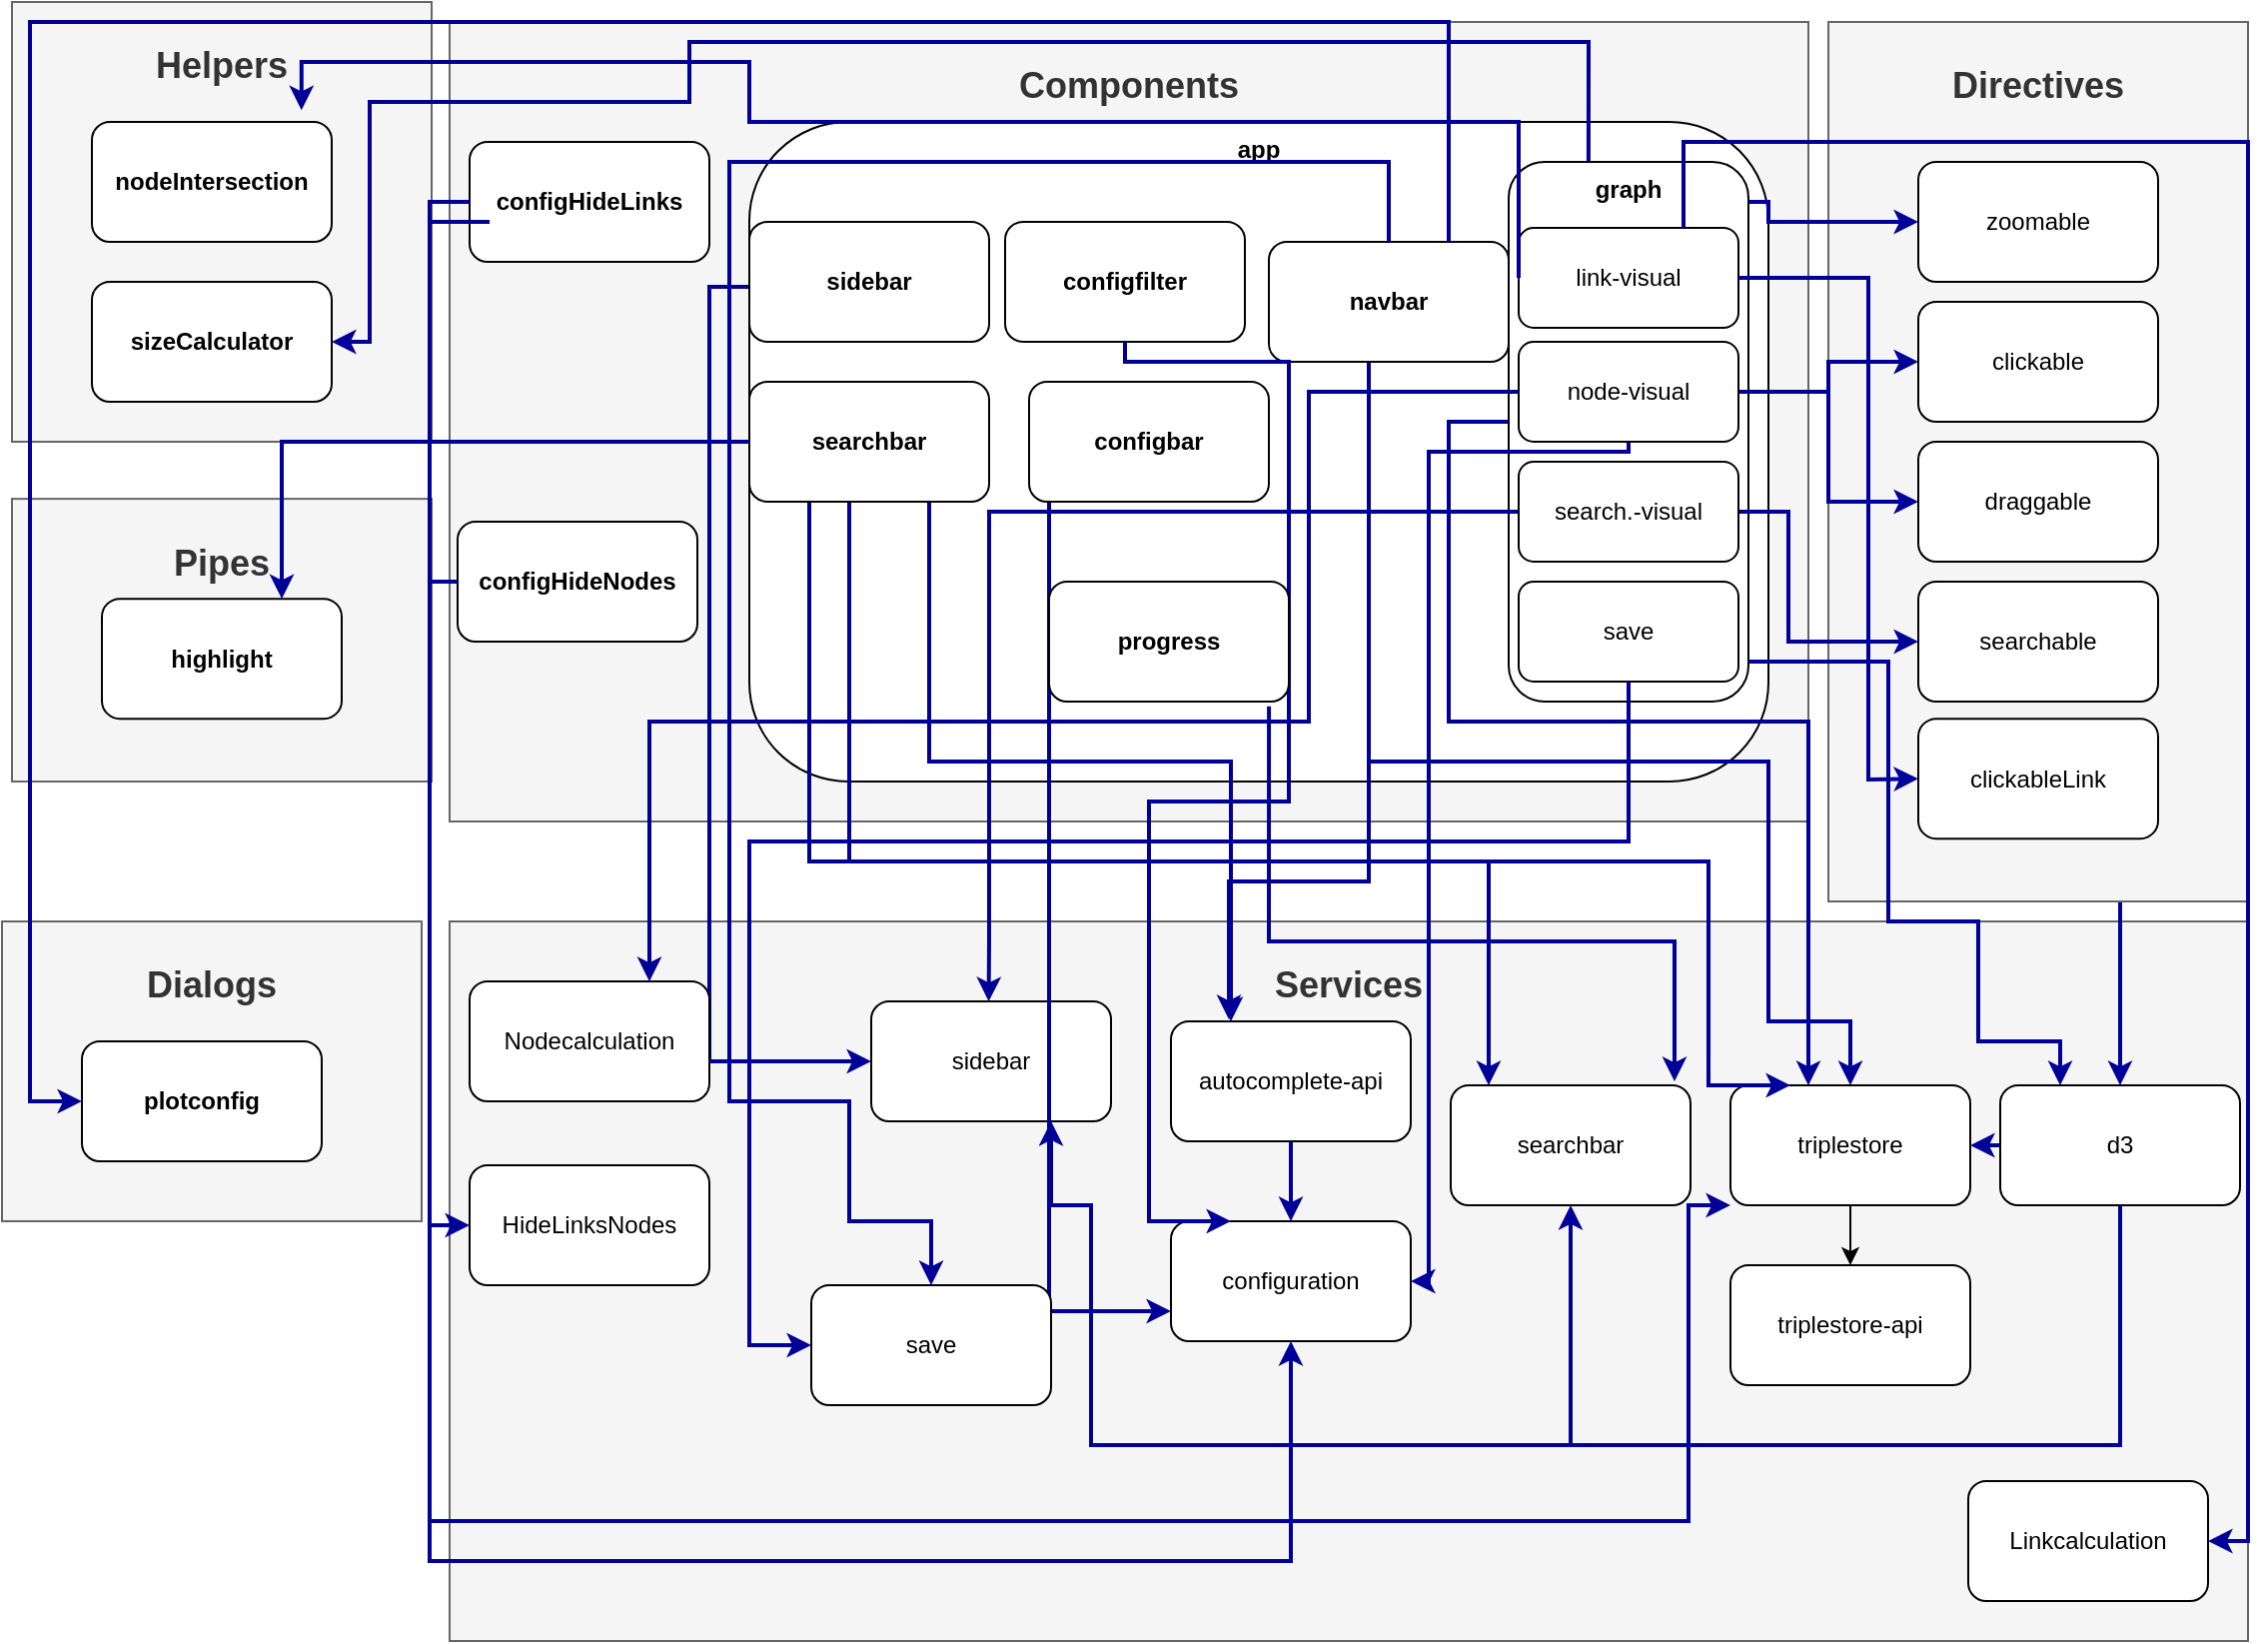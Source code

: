 <mxfile version="13.1.1" type="device"><diagram id="54YbkO0RySxERlHjCzH0" name="Page-1"><mxGraphModel dx="1770" dy="494" grid="1" gridSize="10" guides="1" tooltips="1" connect="1" arrows="1" fold="1" page="1" pageScale="1" pageWidth="850" pageHeight="1100" math="0" shadow="0"><root><mxCell id="0"/><mxCell id="1" parent="0"/><mxCell id="jTFnBsbxdXMFPvZb_cLg-2" value="&lt;h2&gt;Services&lt;/h2&gt;" style="rounded=0;whiteSpace=wrap;html=1;verticalAlign=top;fillColor=#f5f5f5;strokeColor=#666666;fontColor=#333333;" parent="1" vertex="1"><mxGeometry x="-90" y="490" width="900" height="360" as="geometry"/></mxCell><mxCell id="jTFnBsbxdXMFPvZb_cLg-3" value="&lt;h2&gt;Components&lt;/h2&gt;" style="rounded=0;whiteSpace=wrap;html=1;verticalAlign=top;fillColor=#f5f5f5;strokeColor=#666666;fontColor=#333333;" parent="1" vertex="1"><mxGeometry x="-90" y="40" width="680" height="400" as="geometry"/></mxCell><mxCell id="6nS-SQIP3K69Exbwm66q-2" style="edgeStyle=orthogonalEdgeStyle;rounded=0;orthogonalLoop=1;jettySize=auto;html=1;exitX=0;exitY=0.25;exitDx=0;exitDy=0;entryX=0;entryY=0.5;entryDx=0;entryDy=0;strokeColor=#000099;strokeWidth=2;" parent="1" source="jTFnBsbxdXMFPvZb_cLg-4" target="jTFnBsbxdXMFPvZb_cLg-18" edge="1"><mxGeometry relative="1" as="geometry"/></mxCell><mxCell id="jTFnBsbxdXMFPvZb_cLg-4" value="app" style="rounded=1;whiteSpace=wrap;html=1;verticalAlign=top;fontStyle=1" parent="1" vertex="1"><mxGeometry x="60" y="90" width="510" height="330" as="geometry"/></mxCell><mxCell id="OLJh2h1RYZzJXARUvzsr-5" style="edgeStyle=orthogonalEdgeStyle;rounded=0;orthogonalLoop=1;jettySize=auto;html=1;strokeColor=#000099;strokeWidth=2;" parent="1" source="jTFnBsbxdXMFPvZb_cLg-5" edge="1"><mxGeometry relative="1" as="geometry"><Array as="points"><mxPoint x="370" y="470"/><mxPoint x="300" y="470"/><mxPoint x="300" y="539"/></Array><mxPoint x="300" y="539" as="targetPoint"/></mxGeometry></mxCell><mxCell id="OLJh2h1RYZzJXARUvzsr-8" style="edgeStyle=orthogonalEdgeStyle;rounded=0;orthogonalLoop=1;jettySize=auto;html=1;exitX=0.656;exitY=1.005;exitDx=0;exitDy=0;entryX=0.5;entryY=0;entryDx=0;entryDy=0;strokeColor=#000099;strokeWidth=2;exitPerimeter=0;" parent="1" source="jTFnBsbxdXMFPvZb_cLg-5" target="jTFnBsbxdXMFPvZb_cLg-6" edge="1"><mxGeometry relative="1" as="geometry"><Array as="points"><mxPoint x="399" y="180"/><mxPoint x="370" y="180"/><mxPoint x="370" y="410"/><mxPoint x="570" y="410"/><mxPoint x="570" y="540"/><mxPoint x="611" y="540"/></Array></mxGeometry></mxCell><mxCell id="jTFnBsbxdXMFPvZb_cLg-5" value="navbar" style="rounded=1;whiteSpace=wrap;html=1;fontStyle=1" parent="1" vertex="1"><mxGeometry x="320" y="150" width="120" height="60" as="geometry"/></mxCell><mxCell id="jTFnBsbxdXMFPvZb_cLg-33" style="edgeStyle=orthogonalEdgeStyle;rounded=0;orthogonalLoop=1;jettySize=auto;html=1;exitX=0.5;exitY=1;exitDx=0;exitDy=0;entryX=0.5;entryY=0;entryDx=0;entryDy=0;" parent="1" source="jTFnBsbxdXMFPvZb_cLg-6" target="jTFnBsbxdXMFPvZb_cLg-16" edge="1"><mxGeometry relative="1" as="geometry"/></mxCell><mxCell id="jTFnBsbxdXMFPvZb_cLg-6" value="triplestore" style="rounded=1;whiteSpace=wrap;html=1;" parent="1" vertex="1"><mxGeometry x="551" y="572" width="120" height="60" as="geometry"/></mxCell><mxCell id="jTFnBsbxdXMFPvZb_cLg-7" value="sidebar" style="rounded=1;whiteSpace=wrap;html=1;fontStyle=1" parent="1" vertex="1"><mxGeometry x="60" y="140" width="120" height="60" as="geometry"/></mxCell><mxCell id="O855kjGVJyxnjEWdtm1V-2" style="edgeStyle=orthogonalEdgeStyle;rounded=0;orthogonalLoop=1;jettySize=auto;html=1;strokeColor=#000099;strokeWidth=2;" parent="1" source="jTFnBsbxdXMFPvZb_cLg-8" target="jTFnBsbxdXMFPvZb_cLg-6" edge="1"><mxGeometry relative="1" as="geometry"><Array as="points"><mxPoint x="410" y="240"/><mxPoint x="410" y="390"/><mxPoint x="590" y="390"/></Array></mxGeometry></mxCell><mxCell id="jTFnBsbxdXMFPvZb_cLg-8" value="graph" style="rounded=1;whiteSpace=wrap;html=1;verticalAlign=top;fontStyle=1" parent="1" vertex="1"><mxGeometry x="440" y="110" width="120" height="270" as="geometry"/></mxCell><mxCell id="jTFnBsbxdXMFPvZb_cLg-35" style="edgeStyle=orthogonalEdgeStyle;rounded=0;orthogonalLoop=1;jettySize=auto;html=1;entryX=0.5;entryY=0;entryDx=0;entryDy=0;fillColor=#f8cecc;strokeColor=#000099;strokeWidth=2;" parent="1" source="jTFnBsbxdXMFPvZb_cLg-9" target="jTFnBsbxdXMFPvZb_cLg-15" edge="1"><mxGeometry relative="1" as="geometry"><Array as="points"><mxPoint x="705" y="390"/><mxPoint x="705" y="390"/></Array></mxGeometry></mxCell><mxCell id="jTFnBsbxdXMFPvZb_cLg-9" value="&lt;h2&gt;Directives&lt;/h2&gt;" style="rounded=0;whiteSpace=wrap;html=1;verticalAlign=top;fillColor=#f5f5f5;strokeColor=#666666;fontColor=#333333;" parent="1" vertex="1"><mxGeometry x="600" y="40" width="210" height="440" as="geometry"/></mxCell><mxCell id="jTFnBsbxdXMFPvZb_cLg-10" value="link-visual" style="rounded=1;whiteSpace=wrap;html=1;" parent="1" vertex="1"><mxGeometry x="445" y="143" width="110" height="50" as="geometry"/></mxCell><mxCell id="OLJh2h1RYZzJXARUvzsr-12" style="edgeStyle=orthogonalEdgeStyle;rounded=0;orthogonalLoop=1;jettySize=auto;html=1;exitX=1;exitY=0.5;exitDx=0;exitDy=0;entryX=0;entryY=0.5;entryDx=0;entryDy=0;strokeColor=#000099;strokeWidth=2;" parent="1" source="jTFnBsbxdXMFPvZb_cLg-11" target="jTFnBsbxdXMFPvZb_cLg-13" edge="1"><mxGeometry relative="1" as="geometry"/></mxCell><mxCell id="OLJh2h1RYZzJXARUvzsr-13" style="edgeStyle=orthogonalEdgeStyle;rounded=0;orthogonalLoop=1;jettySize=auto;html=1;exitX=1;exitY=0.5;exitDx=0;exitDy=0;entryX=0;entryY=0.5;entryDx=0;entryDy=0;strokeColor=#000099;strokeWidth=2;" parent="1" source="jTFnBsbxdXMFPvZb_cLg-11" target="jTFnBsbxdXMFPvZb_cLg-12" edge="1"><mxGeometry relative="1" as="geometry"/></mxCell><mxCell id="6nS-SQIP3K69Exbwm66q-5" style="edgeStyle=orthogonalEdgeStyle;rounded=0;orthogonalLoop=1;jettySize=auto;html=1;entryX=1;entryY=0.5;entryDx=0;entryDy=0;strokeColor=#000099;strokeWidth=2;" parent="1" source="jTFnBsbxdXMFPvZb_cLg-11" target="6nS-SQIP3K69Exbwm66q-3" edge="1"><mxGeometry relative="1" as="geometry"><Array as="points"><mxPoint x="500" y="255"/><mxPoint x="400" y="255"/><mxPoint x="400" y="670"/></Array></mxGeometry></mxCell><mxCell id="jTFnBsbxdXMFPvZb_cLg-11" value="node-visual" style="rounded=1;whiteSpace=wrap;html=1;" parent="1" vertex="1"><mxGeometry x="445" y="200" width="110" height="50" as="geometry"/></mxCell><mxCell id="jTFnBsbxdXMFPvZb_cLg-12" value="clickable" style="rounded=1;whiteSpace=wrap;html=1;" parent="1" vertex="1"><mxGeometry x="645" y="180" width="120" height="60" as="geometry"/></mxCell><mxCell id="jTFnBsbxdXMFPvZb_cLg-13" value="draggable" style="rounded=1;whiteSpace=wrap;html=1;" parent="1" vertex="1"><mxGeometry x="645" y="250" width="120" height="60" as="geometry"/></mxCell><mxCell id="jTFnBsbxdXMFPvZb_cLg-14" value="zoomable" style="rounded=1;whiteSpace=wrap;html=1;" parent="1" vertex="1"><mxGeometry x="645" y="110" width="120" height="60" as="geometry"/></mxCell><mxCell id="A8jIZXaJkqhA3dFd9uMA-1" style="edgeStyle=orthogonalEdgeStyle;rounded=0;orthogonalLoop=1;jettySize=auto;html=1;entryX=0.75;entryY=1;entryDx=0;entryDy=0;strokeWidth=2;strokeColor=#000099;" parent="1" source="jTFnBsbxdXMFPvZb_cLg-15" target="jTFnBsbxdXMFPvZb_cLg-18" edge="1"><mxGeometry relative="1" as="geometry"><Array as="points"><mxPoint x="746" y="752"/><mxPoint x="231" y="752"/><mxPoint x="231" y="632"/><mxPoint x="211" y="632"/></Array></mxGeometry></mxCell><mxCell id="A8jIZXaJkqhA3dFd9uMA-3" style="edgeStyle=orthogonalEdgeStyle;rounded=0;orthogonalLoop=1;jettySize=auto;html=1;exitX=0;exitY=0.5;exitDx=0;exitDy=0;entryX=1;entryY=0.5;entryDx=0;entryDy=0;strokeColor=#000099;strokeWidth=2;" parent="1" source="jTFnBsbxdXMFPvZb_cLg-15" target="jTFnBsbxdXMFPvZb_cLg-6" edge="1"><mxGeometry relative="1" as="geometry"/></mxCell><mxCell id="A8jIZXaJkqhA3dFd9uMA-4" style="edgeStyle=orthogonalEdgeStyle;rounded=0;orthogonalLoop=1;jettySize=auto;html=1;exitX=0.5;exitY=1;exitDx=0;exitDy=0;entryX=0.5;entryY=1;entryDx=0;entryDy=0;strokeColor=#000099;strokeWidth=2;" parent="1" source="jTFnBsbxdXMFPvZb_cLg-15" target="OLJh2h1RYZzJXARUvzsr-3" edge="1"><mxGeometry relative="1" as="geometry"><Array as="points"><mxPoint x="746" y="752"/><mxPoint x="471" y="752"/></Array></mxGeometry></mxCell><mxCell id="jTFnBsbxdXMFPvZb_cLg-15" value="d3" style="rounded=1;whiteSpace=wrap;html=1;" parent="1" vertex="1"><mxGeometry x="686" y="572" width="120" height="60" as="geometry"/></mxCell><mxCell id="jTFnBsbxdXMFPvZb_cLg-16" value="triplestore-api" style="rounded=1;whiteSpace=wrap;html=1;" parent="1" vertex="1"><mxGeometry x="551" y="662" width="120" height="60" as="geometry"/></mxCell><mxCell id="7C4PNPLTcUXmEPxO6uhW-12" value="" style="edgeStyle=orthogonalEdgeStyle;rounded=0;orthogonalLoop=1;jettySize=auto;html=1;strokeColor=#000099;strokeWidth=2;" parent="1" source="jTFnBsbxdXMFPvZb_cLg-17" target="6nS-SQIP3K69Exbwm66q-3" edge="1"><mxGeometry relative="1" as="geometry"/></mxCell><mxCell id="jTFnBsbxdXMFPvZb_cLg-17" value="autocomplete-api" style="rounded=1;whiteSpace=wrap;html=1;" parent="1" vertex="1"><mxGeometry x="271" y="540" width="120" height="60" as="geometry"/></mxCell><mxCell id="jTFnBsbxdXMFPvZb_cLg-18" value="sidebar" style="rounded=1;whiteSpace=wrap;html=1;" parent="1" vertex="1"><mxGeometry x="121" y="530" width="120" height="60" as="geometry"/></mxCell><mxCell id="jTFnBsbxdXMFPvZb_cLg-30" style="edgeStyle=orthogonalEdgeStyle;rounded=0;orthogonalLoop=1;jettySize=auto;html=1;fillColor=#f8cecc;strokeColor=#000099;strokeWidth=2;" parent="1" target="jTFnBsbxdXMFPvZb_cLg-14" edge="1"><mxGeometry relative="1" as="geometry"><Array as="points"><mxPoint x="570" y="130"/><mxPoint x="570" y="140"/></Array><mxPoint x="560" y="130" as="sourcePoint"/></mxGeometry></mxCell><mxCell id="OLJh2h1RYZzJXARUvzsr-11" style="edgeStyle=orthogonalEdgeStyle;rounded=0;orthogonalLoop=1;jettySize=auto;html=1;entryX=0;entryY=0.5;entryDx=0;entryDy=0;strokeColor=#000099;strokeWidth=2;" parent="1" source="OLJh2h1RYZzJXARUvzsr-1" target="OLJh2h1RYZzJXARUvzsr-10" edge="1"><mxGeometry relative="1" as="geometry"><Array as="points"><mxPoint x="580" y="285"/><mxPoint x="580" y="350"/></Array></mxGeometry></mxCell><mxCell id="A8jIZXaJkqhA3dFd9uMA-2" style="edgeStyle=orthogonalEdgeStyle;rounded=0;orthogonalLoop=1;jettySize=auto;html=1;entryX=0.49;entryY=0;entryDx=0;entryDy=0;strokeColor=#000099;strokeWidth=2;entryPerimeter=0;" parent="1" source="OLJh2h1RYZzJXARUvzsr-1" target="jTFnBsbxdXMFPvZb_cLg-18" edge="1"><mxGeometry relative="1" as="geometry"><Array as="points"><mxPoint x="180" y="285"/><mxPoint x="180" y="500"/><mxPoint x="180" y="500"/></Array></mxGeometry></mxCell><mxCell id="OLJh2h1RYZzJXARUvzsr-1" value="search.-visual" style="rounded=1;whiteSpace=wrap;html=1;" parent="1" vertex="1"><mxGeometry x="445" y="260" width="110" height="50" as="geometry"/></mxCell><mxCell id="OLJh2h1RYZzJXARUvzsr-7" style="edgeStyle=orthogonalEdgeStyle;rounded=0;orthogonalLoop=1;jettySize=auto;html=1;strokeColor=#000099;strokeWidth=2;" parent="1" source="OLJh2h1RYZzJXARUvzsr-2" target="OLJh2h1RYZzJXARUvzsr-3" edge="1"><mxGeometry relative="1" as="geometry"><Array as="points"><mxPoint x="90" y="460"/><mxPoint x="430" y="460"/></Array></mxGeometry></mxCell><mxCell id="OLJh2h1RYZzJXARUvzsr-9" style="edgeStyle=orthogonalEdgeStyle;rounded=0;orthogonalLoop=1;jettySize=auto;html=1;entryX=0.25;entryY=0;entryDx=0;entryDy=0;strokeColor=#000099;strokeWidth=2;" parent="1" source="OLJh2h1RYZzJXARUvzsr-2" target="jTFnBsbxdXMFPvZb_cLg-6" edge="1"><mxGeometry relative="1" as="geometry"><Array as="points"><mxPoint x="110" y="460"/><mxPoint x="540" y="460"/></Array></mxGeometry></mxCell><mxCell id="bMMxnG35bNJzdj4pP3Fv-1" style="edgeStyle=orthogonalEdgeStyle;rounded=0;orthogonalLoop=1;jettySize=auto;html=1;entryX=0.25;entryY=0;entryDx=0;entryDy=0;strokeColor=#000099;strokeWidth=2;exitX=0.75;exitY=1;exitDx=0;exitDy=0;" parent="1" source="OLJh2h1RYZzJXARUvzsr-2" target="jTFnBsbxdXMFPvZb_cLg-17" edge="1"><mxGeometry relative="1" as="geometry"><Array as="points"><mxPoint x="150" y="410"/><mxPoint x="301" y="410"/></Array></mxGeometry></mxCell><mxCell id="OLJh2h1RYZzJXARUvzsr-2" value="searchbar" style="rounded=1;whiteSpace=wrap;html=1;fontStyle=1" parent="1" vertex="1"><mxGeometry x="60" y="220" width="120" height="60" as="geometry"/></mxCell><mxCell id="OLJh2h1RYZzJXARUvzsr-3" value="searchbar" style="rounded=1;whiteSpace=wrap;html=1;" parent="1" vertex="1"><mxGeometry x="411" y="572" width="120" height="60" as="geometry"/></mxCell><mxCell id="O855kjGVJyxnjEWdtm1V-1" style="edgeStyle=orthogonalEdgeStyle;rounded=0;orthogonalLoop=1;jettySize=auto;html=1;entryX=0.25;entryY=0;entryDx=0;entryDy=0;strokeColor=#000099;strokeWidth=2;" parent="1" source="jTFnBsbxdXMFPvZb_cLg-8" target="jTFnBsbxdXMFPvZb_cLg-15" edge="1"><mxGeometry relative="1" as="geometry"><Array as="points"><mxPoint x="630" y="360"/><mxPoint x="630" y="490"/><mxPoint x="675" y="490"/><mxPoint x="675" y="550"/><mxPoint x="716" y="550"/></Array></mxGeometry></mxCell><mxCell id="OLJh2h1RYZzJXARUvzsr-10" value="searchable" style="rounded=1;whiteSpace=wrap;html=1;" parent="1" vertex="1"><mxGeometry x="645" y="320" width="120" height="60" as="geometry"/></mxCell><mxCell id="6nS-SQIP3K69Exbwm66q-4" style="edgeStyle=orthogonalEdgeStyle;rounded=0;orthogonalLoop=1;jettySize=auto;html=1;strokeColor=#000099;strokeWidth=2;entryX=0;entryY=0.75;entryDx=0;entryDy=0;" parent="1" source="6nS-SQIP3K69Exbwm66q-1" target="6nS-SQIP3K69Exbwm66q-3" edge="1"><mxGeometry relative="1" as="geometry"><mxPoint x="220" y="560" as="targetPoint"/><Array as="points"><mxPoint x="210" y="685"/></Array></mxGeometry></mxCell><mxCell id="6nS-SQIP3K69Exbwm66q-1" value="configbar" style="rounded=1;whiteSpace=wrap;html=1;fontStyle=1" parent="1" vertex="1"><mxGeometry x="200" y="220" width="120" height="60" as="geometry"/></mxCell><mxCell id="6nS-SQIP3K69Exbwm66q-3" value="configuration" style="rounded=1;whiteSpace=wrap;html=1;" parent="1" vertex="1"><mxGeometry x="271" y="640" width="120" height="60" as="geometry"/></mxCell><mxCell id="P1F7AzX_Wz5LeDjhY6TN-1" value="&lt;h2&gt;Helpers&lt;/h2&gt;" style="rounded=0;whiteSpace=wrap;html=1;verticalAlign=top;fillColor=#f5f5f5;strokeColor=#666666;fontColor=#333333;" parent="1" vertex="1"><mxGeometry x="-309" y="30" width="210" height="220" as="geometry"/></mxCell><mxCell id="P1F7AzX_Wz5LeDjhY6TN-3" value="nodeIntersection" style="rounded=1;whiteSpace=wrap;html=1;fontStyle=1" parent="1" vertex="1"><mxGeometry x="-269" y="90" width="120" height="60" as="geometry"/></mxCell><mxCell id="P1F7AzX_Wz5LeDjhY6TN-4" style="edgeStyle=orthogonalEdgeStyle;rounded=0;orthogonalLoop=1;jettySize=auto;html=1;exitX=0.5;exitY=1;exitDx=0;exitDy=0;" parent="1" source="P1F7AzX_Wz5LeDjhY6TN-1" target="P1F7AzX_Wz5LeDjhY6TN-1" edge="1"><mxGeometry relative="1" as="geometry"/></mxCell><mxCell id="P1F7AzX_Wz5LeDjhY6TN-7" style="edgeStyle=orthogonalEdgeStyle;rounded=0;orthogonalLoop=1;jettySize=auto;html=1;exitX=0.5;exitY=1;exitDx=0;exitDy=0;strokeColor=#000099;" parent="1" source="P1F7AzX_Wz5LeDjhY6TN-1" target="P1F7AzX_Wz5LeDjhY6TN-1" edge="1"><mxGeometry relative="1" as="geometry"/></mxCell><mxCell id="P1F7AzX_Wz5LeDjhY6TN-10" style="edgeStyle=orthogonalEdgeStyle;rounded=0;orthogonalLoop=1;jettySize=auto;html=1;exitX=0;exitY=0.5;exitDx=0;exitDy=0;entryX=0.874;entryY=-0.098;entryDx=0;entryDy=0;strokeColor=#000099;strokeWidth=2;entryPerimeter=0;" parent="1" source="jTFnBsbxdXMFPvZb_cLg-10" target="P1F7AzX_Wz5LeDjhY6TN-3" edge="1"><mxGeometry relative="1" as="geometry"><mxPoint x="-125" y="330" as="sourcePoint"/><mxPoint x="-110" y="675" as="targetPoint"/><Array as="points"><mxPoint x="445" y="90"/><mxPoint x="60" y="90"/><mxPoint x="60" y="60"/><mxPoint x="-164" y="60"/></Array></mxGeometry></mxCell><mxCell id="4lRQs8ggoMUgwUBKCQLK-1" value="sizeCalculator" style="rounded=1;whiteSpace=wrap;html=1;fontStyle=1" parent="1" vertex="1"><mxGeometry x="-269" y="170" width="120" height="60" as="geometry"/></mxCell><mxCell id="4lRQs8ggoMUgwUBKCQLK-2" style="edgeStyle=orthogonalEdgeStyle;rounded=0;orthogonalLoop=1;jettySize=auto;html=1;entryX=1;entryY=0.5;entryDx=0;entryDy=0;strokeColor=#000099;strokeWidth=2;exitX=0.333;exitY=-0.001;exitDx=0;exitDy=0;exitPerimeter=0;" parent="1" source="jTFnBsbxdXMFPvZb_cLg-8" target="4lRQs8ggoMUgwUBKCQLK-1" edge="1"><mxGeometry relative="1" as="geometry"><mxPoint x="480" y="130" as="sourcePoint"/><mxPoint x="5" y="130" as="targetPoint"/><Array as="points"><mxPoint x="480" y="50"/><mxPoint x="30" y="50"/><mxPoint x="30" y="80"/><mxPoint x="-130" y="80"/><mxPoint x="-130" y="200"/></Array></mxGeometry></mxCell><mxCell id="7C4PNPLTcUXmEPxO6uhW-1" value="configfilter" style="rounded=1;whiteSpace=wrap;html=1;fontStyle=1" parent="1" vertex="1"><mxGeometry x="188" y="140" width="120" height="60" as="geometry"/></mxCell><mxCell id="7C4PNPLTcUXmEPxO6uhW-5" style="edgeStyle=orthogonalEdgeStyle;rounded=0;orthogonalLoop=1;jettySize=auto;html=1;strokeColor=#000099;strokeWidth=2;exitX=0.5;exitY=1;exitDx=0;exitDy=0;entryX=0.25;entryY=0;entryDx=0;entryDy=0;" parent="1" source="7C4PNPLTcUXmEPxO6uhW-1" target="6nS-SQIP3K69Exbwm66q-3" edge="1"><mxGeometry relative="1" as="geometry"><mxPoint x="248" y="640" as="targetPoint"/><mxPoint x="258" y="290.0" as="sourcePoint"/><Array as="points"><mxPoint x="248" y="210"/><mxPoint x="330" y="210"/><mxPoint x="330" y="430"/><mxPoint x="260" y="430"/><mxPoint x="260" y="640"/></Array></mxGeometry></mxCell><mxCell id="7C4PNPLTcUXmEPxO6uhW-8" value="save" style="rounded=1;whiteSpace=wrap;html=1;" parent="1" vertex="1"><mxGeometry x="91" y="672" width="120" height="60" as="geometry"/></mxCell><mxCell id="7C4PNPLTcUXmEPxO6uhW-9" style="edgeStyle=orthogonalEdgeStyle;rounded=0;orthogonalLoop=1;jettySize=auto;html=1;exitX=0.5;exitY=0;exitDx=0;exitDy=0;entryX=0.5;entryY=0;entryDx=0;entryDy=0;strokeColor=#000099;strokeWidth=2;" parent="1" source="jTFnBsbxdXMFPvZb_cLg-5" target="7C4PNPLTcUXmEPxO6uhW-8" edge="1"><mxGeometry relative="1" as="geometry"><Array as="points"><mxPoint x="380" y="110"/><mxPoint x="50" y="110"/><mxPoint x="50" y="580"/><mxPoint x="110" y="580"/><mxPoint x="110" y="640"/><mxPoint x="151" y="640"/></Array><mxPoint x="408.72" y="220.3" as="sourcePoint"/><mxPoint x="580" y="490" as="targetPoint"/></mxGeometry></mxCell><mxCell id="7C4PNPLTcUXmEPxO6uhW-10" value="save" style="rounded=1;whiteSpace=wrap;html=1;" parent="1" vertex="1"><mxGeometry x="445" y="320" width="110" height="50" as="geometry"/></mxCell><mxCell id="7C4PNPLTcUXmEPxO6uhW-11" style="edgeStyle=orthogonalEdgeStyle;rounded=0;orthogonalLoop=1;jettySize=auto;html=1;strokeColor=#000099;strokeWidth=2;entryX=0;entryY=0.5;entryDx=0;entryDy=0;" parent="1" source="7C4PNPLTcUXmEPxO6uhW-10" edge="1" target="7C4PNPLTcUXmEPxO6uhW-8"><mxGeometry relative="1" as="geometry"><Array as="points"><mxPoint x="500" y="450"/><mxPoint x="60" y="450"/><mxPoint x="60" y="702"/></Array><mxPoint x="390" y="160" as="sourcePoint"/><mxPoint x="60" y="670" as="targetPoint"/></mxGeometry></mxCell><mxCell id="D93dWThfswKhNy5E1SzN-1" value="&lt;h2&gt;Pipes&lt;/h2&gt;" style="rounded=0;whiteSpace=wrap;html=1;verticalAlign=top;fillColor=#f5f5f5;strokeColor=#666666;fontColor=#333333;" parent="1" vertex="1"><mxGeometry x="-309" y="278.57" width="210" height="141.43" as="geometry"/></mxCell><mxCell id="D93dWThfswKhNy5E1SzN-2" value="highlight" style="rounded=1;whiteSpace=wrap;html=1;fontStyle=1" parent="1" vertex="1"><mxGeometry x="-264" y="328.57" width="120" height="60" as="geometry"/></mxCell><mxCell id="D93dWThfswKhNy5E1SzN-3" style="edgeStyle=orthogonalEdgeStyle;rounded=0;orthogonalLoop=1;jettySize=auto;html=1;exitX=0.5;exitY=1;exitDx=0;exitDy=0;" parent="1" source="D93dWThfswKhNy5E1SzN-1" target="D93dWThfswKhNy5E1SzN-1" edge="1"><mxGeometry relative="1" as="geometry"/></mxCell><mxCell id="D93dWThfswKhNy5E1SzN-4" style="edgeStyle=orthogonalEdgeStyle;rounded=0;orthogonalLoop=1;jettySize=auto;html=1;exitX=0.5;exitY=1;exitDx=0;exitDy=0;strokeColor=#000099;" parent="1" source="D93dWThfswKhNy5E1SzN-1" target="D93dWThfswKhNy5E1SzN-1" edge="1"><mxGeometry relative="1" as="geometry"/></mxCell><mxCell id="D93dWThfswKhNy5E1SzN-7" value="" style="endArrow=classic;html=1;exitX=0;exitY=0.5;exitDx=0;exitDy=0;entryX=0.75;entryY=0;entryDx=0;entryDy=0;rounded=0;strokeWidth=2;strokeColor=#000099;" parent="1" source="OLJh2h1RYZzJXARUvzsr-2" target="D93dWThfswKhNy5E1SzN-2" edge="1"><mxGeometry width="50" height="50" relative="1" as="geometry"><mxPoint x="120" y="320" as="sourcePoint"/><mxPoint x="170" y="270" as="targetPoint"/><Array as="points"><mxPoint x="10" y="250"/><mxPoint x="-174" y="250"/></Array></mxGeometry></mxCell><mxCell id="D93dWThfswKhNy5E1SzN-8" value="clickableLink" style="rounded=1;whiteSpace=wrap;html=1;" parent="1" vertex="1"><mxGeometry x="645" y="388.57" width="120" height="60" as="geometry"/></mxCell><mxCell id="D93dWThfswKhNy5E1SzN-9" value="" style="endArrow=classic;html=1;strokeColor=#000099;strokeWidth=2;exitX=1;exitY=0.5;exitDx=0;exitDy=0;entryX=0;entryY=0.5;entryDx=0;entryDy=0;rounded=0;" parent="1" source="jTFnBsbxdXMFPvZb_cLg-10" target="D93dWThfswKhNy5E1SzN-8" edge="1"><mxGeometry width="50" height="50" relative="1" as="geometry"><mxPoint x="510" y="340" as="sourcePoint"/><mxPoint x="560" y="290" as="targetPoint"/><Array as="points"><mxPoint x="620" y="168"/><mxPoint x="620" y="419"/></Array></mxGeometry></mxCell><mxCell id="fkKow6_l2Lvt5h3O9SKs-1" value="&lt;font style=&quot;font-size: 12px&quot;&gt;Nodecalculation&lt;/font&gt;" style="rounded=1;whiteSpace=wrap;html=1;" parent="1" vertex="1"><mxGeometry x="-80" y="520" width="120" height="60" as="geometry"/></mxCell><mxCell id="fkKow6_l2Lvt5h3O9SKs-2" value="&lt;div style=&quot;line-height: 19px&quot;&gt;&lt;font style=&quot;font-size: 12px&quot;&gt;Linkcalculation&lt;/font&gt;&lt;/div&gt;" style="rounded=1;whiteSpace=wrap;html=1;" parent="1" vertex="1"><mxGeometry x="670" y="770" width="120" height="60" as="geometry"/></mxCell><mxCell id="fkKow6_l2Lvt5h3O9SKs-3" style="edgeStyle=orthogonalEdgeStyle;rounded=0;orthogonalLoop=1;jettySize=auto;html=1;fillColor=#f8cecc;strokeColor=#000099;strokeWidth=2;entryX=0.75;entryY=0;entryDx=0;entryDy=0;exitX=0;exitY=0.5;exitDx=0;exitDy=0;" parent="1" source="jTFnBsbxdXMFPvZb_cLg-11" target="fkKow6_l2Lvt5h3O9SKs-1" edge="1"><mxGeometry relative="1" as="geometry"><Array as="points"><mxPoint x="340" y="225"/><mxPoint x="340" y="390"/><mxPoint x="10" y="390"/></Array><mxPoint x="570" y="140" as="sourcePoint"/><mxPoint x="655" y="150.067" as="targetPoint"/></mxGeometry></mxCell><mxCell id="fkKow6_l2Lvt5h3O9SKs-4" style="edgeStyle=orthogonalEdgeStyle;rounded=0;orthogonalLoop=1;jettySize=auto;html=1;fillColor=#f8cecc;strokeColor=#000099;strokeWidth=2;exitX=0.75;exitY=0;exitDx=0;exitDy=0;entryX=1;entryY=0.5;entryDx=0;entryDy=0;" parent="1" source="jTFnBsbxdXMFPvZb_cLg-10" target="fkKow6_l2Lvt5h3O9SKs-2" edge="1"><mxGeometry relative="1" as="geometry"><Array as="points"><mxPoint x="528" y="100"/><mxPoint x="810" y="100"/><mxPoint x="810" y="800"/></Array><mxPoint x="455" y="235" as="sourcePoint"/><mxPoint x="-10" y="540" as="targetPoint"/></mxGeometry></mxCell><mxCell id="i3oWP8n4iPRRGGyCYKgV-5" value="&lt;h2&gt;Dialogs&lt;/h2&gt;" style="rounded=0;whiteSpace=wrap;html=1;verticalAlign=top;fillColor=#f5f5f5;strokeColor=#666666;fontColor=#333333;" parent="1" vertex="1"><mxGeometry x="-314" y="490" width="210" height="150" as="geometry"/></mxCell><mxCell id="i3oWP8n4iPRRGGyCYKgV-6" value="plotconfig" style="rounded=1;whiteSpace=wrap;html=1;fontStyle=1" parent="1" vertex="1"><mxGeometry x="-274" y="550" width="120" height="60" as="geometry"/></mxCell><mxCell id="i3oWP8n4iPRRGGyCYKgV-8" value="progress" style="rounded=1;whiteSpace=wrap;html=1;fontStyle=1" parent="1" vertex="1"><mxGeometry x="210" y="320" width="120" height="60" as="geometry"/></mxCell><mxCell id="i3oWP8n4iPRRGGyCYKgV-11" value="" style="endArrow=classic;html=1;strokeColor=#000099;strokeWidth=2;exitX=0.917;exitY=1.04;exitDx=0;exitDy=0;exitPerimeter=0;rounded=0;" parent="1" source="i3oWP8n4iPRRGGyCYKgV-8" edge="1"><mxGeometry width="50" height="50" relative="1" as="geometry"><mxPoint x="250" y="470" as="sourcePoint"/><mxPoint x="523" y="570" as="targetPoint"/><Array as="points"><mxPoint x="320" y="500"/><mxPoint x="523" y="500"/></Array></mxGeometry></mxCell><mxCell id="F-9OVGXoXTJ5Mu2PAZ2C-3" style="edgeStyle=orthogonalEdgeStyle;rounded=0;orthogonalLoop=1;jettySize=auto;html=1;exitX=0.75;exitY=0;exitDx=0;exitDy=0;entryX=0;entryY=0.5;entryDx=0;entryDy=0;strokeColor=#000099;strokeWidth=2;" edge="1" parent="1" source="jTFnBsbxdXMFPvZb_cLg-5" target="i3oWP8n4iPRRGGyCYKgV-6"><mxGeometry relative="1" as="geometry"><Array as="points"><mxPoint x="410" y="40"/><mxPoint x="-300" y="40"/><mxPoint x="-300" y="580"/></Array><mxPoint x="390" y="160.0" as="sourcePoint"/><mxPoint x="161" y="682" as="targetPoint"/></mxGeometry></mxCell><mxCell id="F-9OVGXoXTJ5Mu2PAZ2C-7" value="configHideLinks" style="rounded=1;whiteSpace=wrap;html=1;fontStyle=1" vertex="1" parent="1"><mxGeometry x="-80" y="100" width="120" height="60" as="geometry"/></mxCell><mxCell id="F-9OVGXoXTJ5Mu2PAZ2C-8" value="configHideNodes" style="rounded=1;whiteSpace=wrap;html=1;fontStyle=1" vertex="1" parent="1"><mxGeometry x="-86" y="290" width="120" height="60" as="geometry"/></mxCell><mxCell id="F-9OVGXoXTJ5Mu2PAZ2C-11" style="edgeStyle=orthogonalEdgeStyle;rounded=0;orthogonalLoop=1;jettySize=auto;html=1;fillColor=#f8cecc;strokeColor=#000099;strokeWidth=2;exitX=0;exitY=0.5;exitDx=0;exitDy=0;entryX=0;entryY=1;entryDx=0;entryDy=0;" edge="1" parent="1" source="F-9OVGXoXTJ5Mu2PAZ2C-8" target="jTFnBsbxdXMFPvZb_cLg-6"><mxGeometry relative="1" as="geometry"><Array as="points"><mxPoint x="-100" y="320"/><mxPoint x="-100" y="790"/><mxPoint x="530" y="790"/><mxPoint x="530" y="632"/></Array><mxPoint x="455" y="235.0" as="sourcePoint"/><mxPoint x="-80" y="650" as="targetPoint"/></mxGeometry></mxCell><mxCell id="F-9OVGXoXTJ5Mu2PAZ2C-12" style="edgeStyle=orthogonalEdgeStyle;rounded=0;orthogonalLoop=1;jettySize=auto;html=1;fillColor=#f8cecc;strokeColor=#000099;strokeWidth=2;exitX=0;exitY=0.5;exitDx=0;exitDy=0;entryX=0;entryY=0.5;entryDx=0;entryDy=0;" edge="1" parent="1" source="F-9OVGXoXTJ5Mu2PAZ2C-7" target="F-9OVGXoXTJ5Mu2PAZ2C-14"><mxGeometry relative="1" as="geometry"><Array as="points"><mxPoint x="-100" y="130"/><mxPoint x="-100" y="642"/></Array><mxPoint x="-46" y="360" as="sourcePoint"/><mxPoint x="-80" y="650" as="targetPoint"/></mxGeometry></mxCell><mxCell id="F-9OVGXoXTJ5Mu2PAZ2C-14" value="HideLinksNodes" style="rounded=1;whiteSpace=wrap;html=1;" vertex="1" parent="1"><mxGeometry x="-80" y="612" width="120" height="60" as="geometry"/></mxCell><mxCell id="F-9OVGXoXTJ5Mu2PAZ2C-16" style="edgeStyle=orthogonalEdgeStyle;rounded=0;orthogonalLoop=1;jettySize=auto;html=1;fillColor=#f8cecc;strokeColor=#000099;strokeWidth=2;exitX=0;exitY=0.5;exitDx=0;exitDy=0;" edge="1" parent="1" target="6nS-SQIP3K69Exbwm66q-3"><mxGeometry relative="1" as="geometry"><Array as="points"><mxPoint x="-100" y="140"/><mxPoint x="-100" y="810"/><mxPoint x="331" y="810"/></Array><mxPoint x="-70" y="140" as="sourcePoint"/><mxPoint x="-70" y="730" as="targetPoint"/></mxGeometry></mxCell></root></mxGraphModel></diagram></mxfile>
